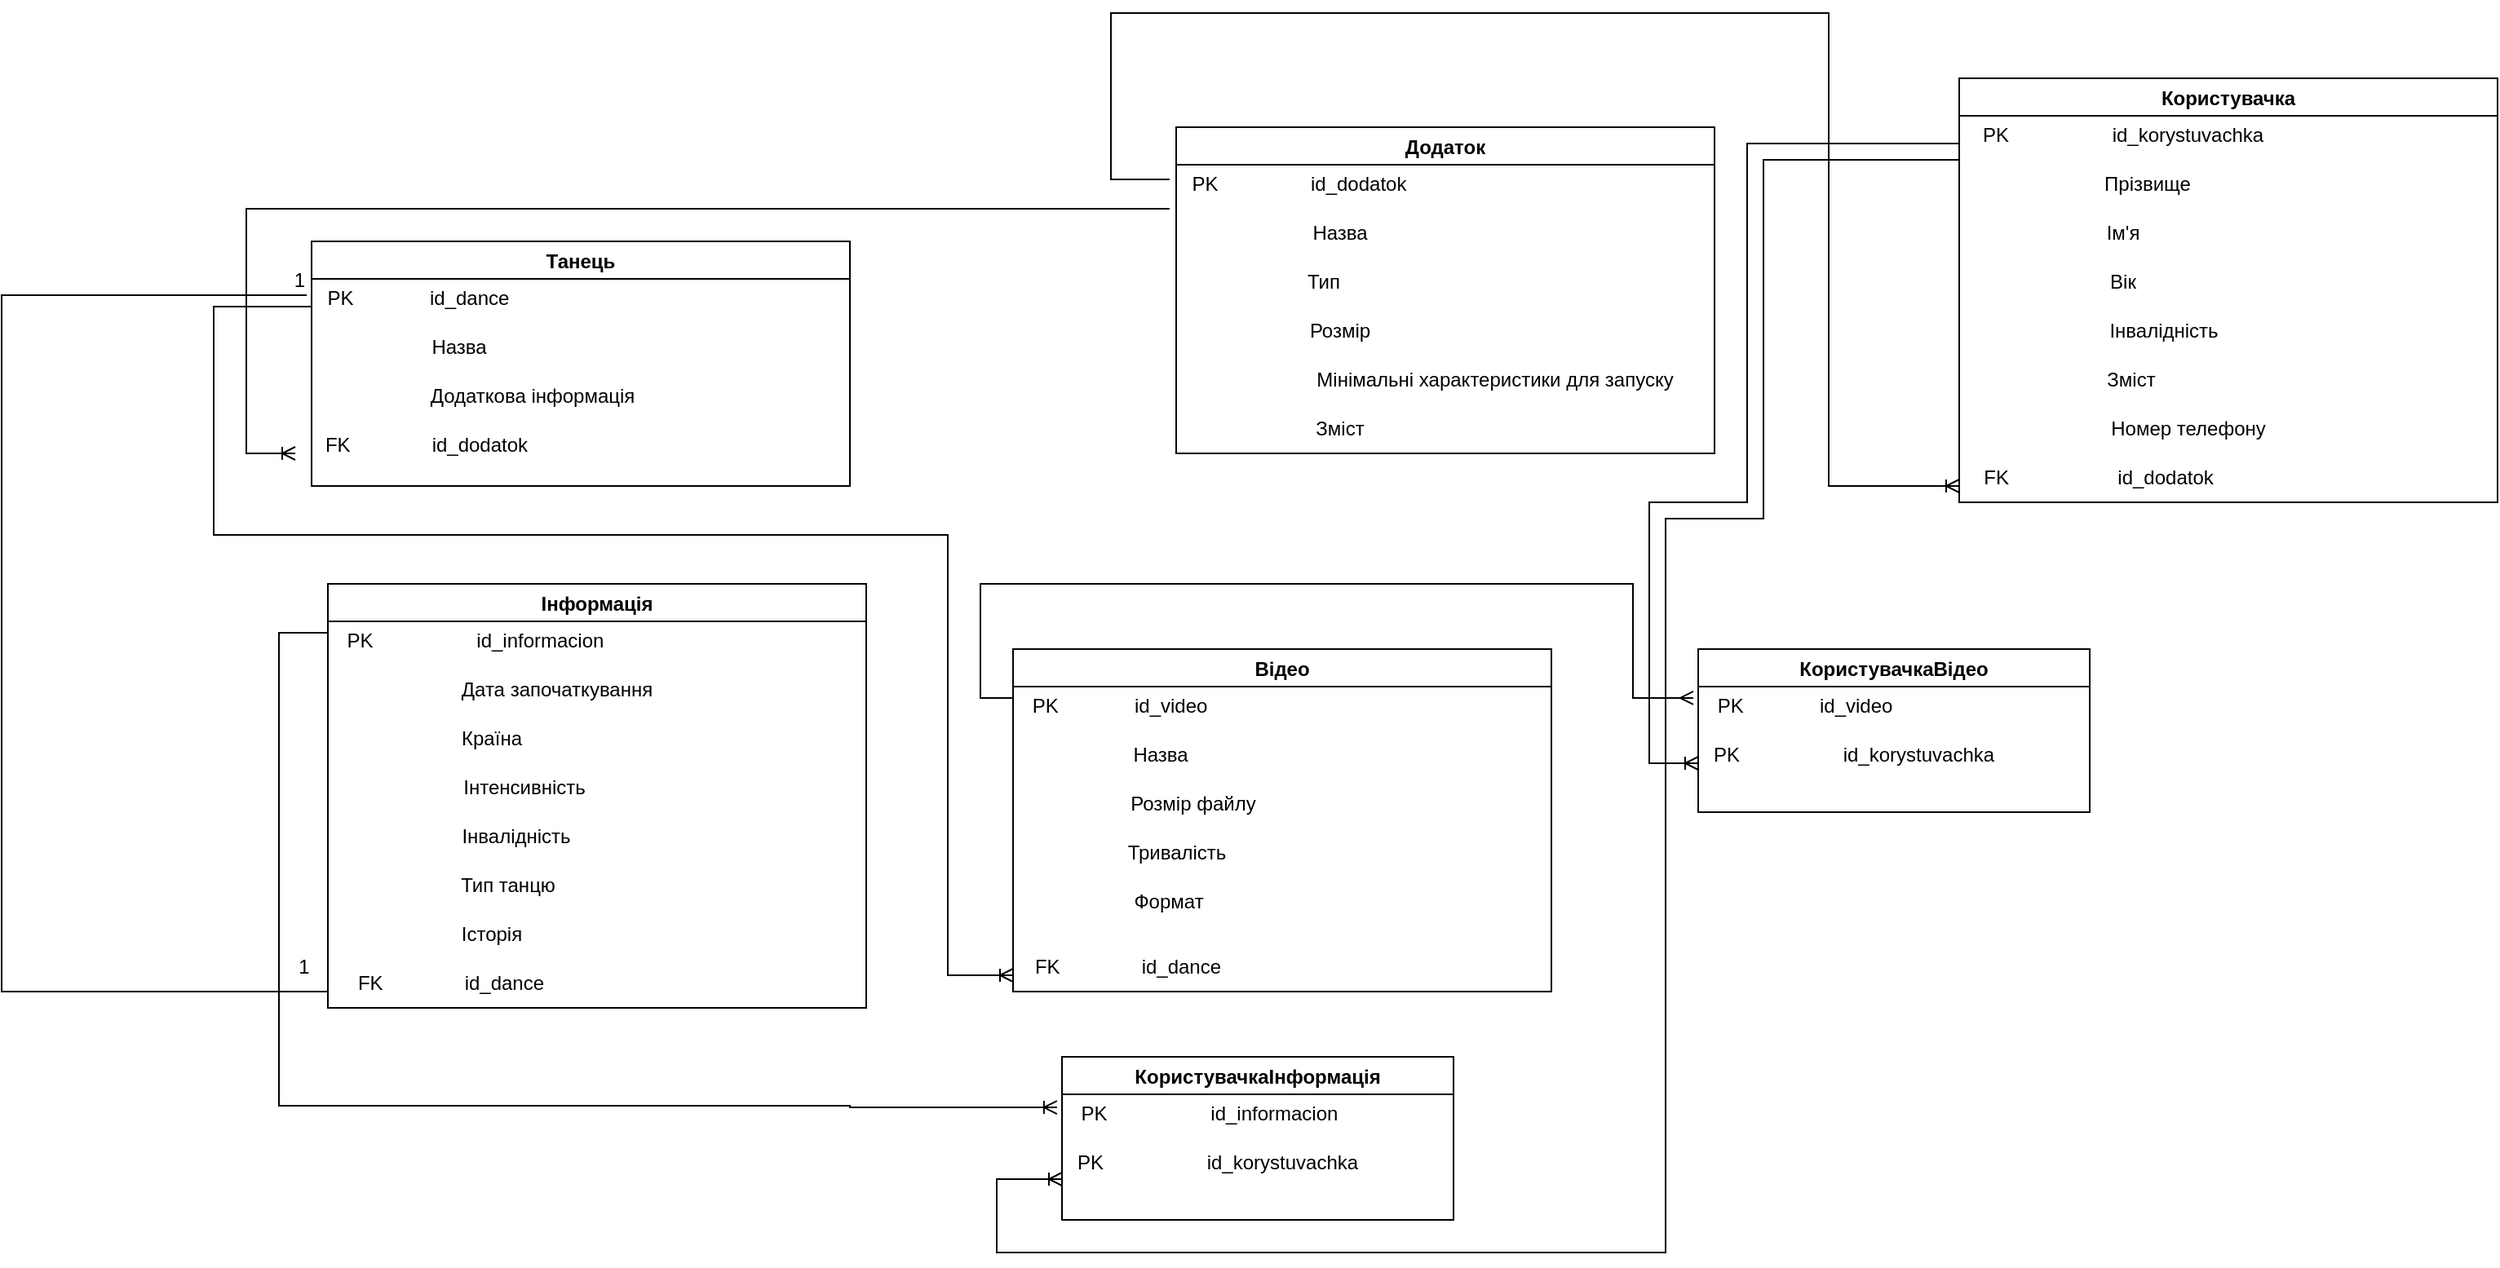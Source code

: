<mxfile version="20.4.0" type="github"><diagram id="HftcZNWS6SqRUbytAove" name="Страница 1"><mxGraphModel dx="1422" dy="-5867" grid="1" gridSize="10" guides="1" tooltips="1" connect="1" arrows="1" fold="1" page="1" pageScale="1" pageWidth="1169" pageHeight="1654" math="0" shadow="0"><root><mxCell id="0"/><mxCell id="1" parent="0"/><mxCell id="cinXa03kZ_z8b9hqFGbd-1" value="Додаток" style="swimlane;" vertex="1" parent="1"><mxGeometry x="930" y="7400" width="330" height="200" as="geometry"/></mxCell><mxCell id="cinXa03kZ_z8b9hqFGbd-2" value="PK &amp;nbsp; &amp;nbsp; &amp;nbsp; &amp;nbsp;&amp;nbsp;&amp;nbsp;&amp;nbsp;&amp;nbsp;&amp;nbsp; &amp;nbsp;&amp;nbsp; id_dodatok" style="text;html=1;align=center;verticalAlign=middle;resizable=0;points=[];autosize=1;strokeColor=none;fillColor=none;" vertex="1" parent="cinXa03kZ_z8b9hqFGbd-1"><mxGeometry y="20" width="150" height="30" as="geometry"/></mxCell><mxCell id="cinXa03kZ_z8b9hqFGbd-3" value="Назва" style="text;html=1;align=center;verticalAlign=middle;resizable=0;points=[];autosize=1;strokeColor=none;fillColor=none;" vertex="1" parent="cinXa03kZ_z8b9hqFGbd-1"><mxGeometry x="70" y="50" width="60" height="30" as="geometry"/></mxCell><mxCell id="cinXa03kZ_z8b9hqFGbd-4" value="Тип" style="text;html=1;align=center;verticalAlign=middle;resizable=0;points=[];autosize=1;strokeColor=none;fillColor=none;" vertex="1" parent="cinXa03kZ_z8b9hqFGbd-1"><mxGeometry x="70" y="80" width="40" height="30" as="geometry"/></mxCell><mxCell id="cinXa03kZ_z8b9hqFGbd-5" value="Розмір" style="text;html=1;align=center;verticalAlign=middle;resizable=0;points=[];autosize=1;strokeColor=none;fillColor=none;" vertex="1" parent="cinXa03kZ_z8b9hqFGbd-1"><mxGeometry x="70" y="110" width="60" height="30" as="geometry"/></mxCell><mxCell id="cinXa03kZ_z8b9hqFGbd-6" value="Мінімальні характеристики для запуску" style="text;html=1;align=center;verticalAlign=middle;resizable=0;points=[];autosize=1;strokeColor=none;fillColor=none;" vertex="1" parent="cinXa03kZ_z8b9hqFGbd-1"><mxGeometry x="70" y="140" width="250" height="30" as="geometry"/></mxCell><mxCell id="cinXa03kZ_z8b9hqFGbd-7" value="Зміст" style="text;html=1;align=center;verticalAlign=middle;resizable=0;points=[];autosize=1;strokeColor=none;fillColor=none;" vertex="1" parent="cinXa03kZ_z8b9hqFGbd-1"><mxGeometry x="75" y="170" width="50" height="30" as="geometry"/></mxCell><mxCell id="cinXa03kZ_z8b9hqFGbd-8" value="Користувачка" style="swimlane;" vertex="1" parent="1"><mxGeometry x="1410" y="7370" width="330" height="260" as="geometry"/></mxCell><mxCell id="cinXa03kZ_z8b9hqFGbd-9" value="PK &amp;nbsp; &amp;nbsp; &amp;nbsp; &amp;nbsp;&amp;nbsp;&amp;nbsp;&amp;nbsp;&amp;nbsp;&amp;nbsp; &amp;nbsp; &amp;nbsp;&amp;nbsp; id_korystuvachka" style="text;html=1;align=center;verticalAlign=middle;resizable=0;points=[];autosize=1;strokeColor=none;fillColor=none;" vertex="1" parent="cinXa03kZ_z8b9hqFGbd-8"><mxGeometry x="5" y="20" width="190" height="30" as="geometry"/></mxCell><mxCell id="cinXa03kZ_z8b9hqFGbd-10" value="Прізвище" style="text;html=1;align=center;verticalAlign=middle;resizable=0;points=[];autosize=1;strokeColor=none;fillColor=none;" vertex="1" parent="cinXa03kZ_z8b9hqFGbd-8"><mxGeometry x="75" y="50" width="80" height="30" as="geometry"/></mxCell><mxCell id="cinXa03kZ_z8b9hqFGbd-11" value="Ім'я" style="text;html=1;align=center;verticalAlign=middle;resizable=0;points=[];autosize=1;strokeColor=none;fillColor=none;" vertex="1" parent="cinXa03kZ_z8b9hqFGbd-8"><mxGeometry x="80" y="80" width="40" height="30" as="geometry"/></mxCell><mxCell id="cinXa03kZ_z8b9hqFGbd-12" value="Вік" style="text;html=1;align=center;verticalAlign=middle;resizable=0;points=[];autosize=1;strokeColor=none;fillColor=none;" vertex="1" parent="cinXa03kZ_z8b9hqFGbd-8"><mxGeometry x="80" y="110" width="40" height="30" as="geometry"/></mxCell><mxCell id="cinXa03kZ_z8b9hqFGbd-13" value="Інвалідність" style="text;html=1;align=center;verticalAlign=middle;resizable=0;points=[];autosize=1;strokeColor=none;fillColor=none;" vertex="1" parent="cinXa03kZ_z8b9hqFGbd-8"><mxGeometry x="80" y="140" width="90" height="30" as="geometry"/></mxCell><mxCell id="cinXa03kZ_z8b9hqFGbd-14" value="Зміст" style="text;html=1;align=center;verticalAlign=middle;resizable=0;points=[];autosize=1;strokeColor=none;fillColor=none;" vertex="1" parent="cinXa03kZ_z8b9hqFGbd-8"><mxGeometry x="80" y="170" width="50" height="30" as="geometry"/></mxCell><mxCell id="cinXa03kZ_z8b9hqFGbd-15" value="Номер телефону" style="text;html=1;align=center;verticalAlign=middle;resizable=0;points=[];autosize=1;strokeColor=none;fillColor=none;" vertex="1" parent="cinXa03kZ_z8b9hqFGbd-8"><mxGeometry x="80" y="200" width="120" height="30" as="geometry"/></mxCell><mxCell id="cinXa03kZ_z8b9hqFGbd-16" value="FK &amp;nbsp; &amp;nbsp;&amp;nbsp; &amp;nbsp; &amp;nbsp; &amp;nbsp;&amp;nbsp;&amp;nbsp;&amp;nbsp;&amp;nbsp;&amp;nbsp; &amp;nbsp;&amp;nbsp; id_dodatok" style="text;html=1;align=center;verticalAlign=middle;resizable=0;points=[];autosize=1;strokeColor=none;fillColor=none;" vertex="1" parent="cinXa03kZ_z8b9hqFGbd-8"><mxGeometry x="5" y="230" width="160" height="30" as="geometry"/></mxCell><mxCell id="cinXa03kZ_z8b9hqFGbd-17" value="Танець" style="swimlane;" vertex="1" parent="1"><mxGeometry x="400" y="7470" width="330" height="150" as="geometry"/></mxCell><mxCell id="cinXa03kZ_z8b9hqFGbd-18" value="PK &amp;nbsp; &amp;nbsp; &amp;nbsp; &amp;nbsp;&amp;nbsp;&amp;nbsp;&amp;nbsp;&amp;nbsp;&amp;nbsp; id_dance" style="text;html=1;align=center;verticalAlign=middle;resizable=0;points=[];autosize=1;strokeColor=none;fillColor=none;" vertex="1" parent="cinXa03kZ_z8b9hqFGbd-17"><mxGeometry y="20" width="130" height="30" as="geometry"/></mxCell><mxCell id="cinXa03kZ_z8b9hqFGbd-19" value="Назва" style="text;html=1;align=center;verticalAlign=middle;resizable=0;points=[];autosize=1;strokeColor=none;fillColor=none;" vertex="1" parent="cinXa03kZ_z8b9hqFGbd-17"><mxGeometry x="60" y="50" width="60" height="30" as="geometry"/></mxCell><mxCell id="cinXa03kZ_z8b9hqFGbd-20" value="Додаткова інформація" style="text;html=1;align=center;verticalAlign=middle;resizable=0;points=[];autosize=1;strokeColor=none;fillColor=none;" vertex="1" parent="cinXa03kZ_z8b9hqFGbd-17"><mxGeometry x="60" y="80" width="150" height="30" as="geometry"/></mxCell><mxCell id="cinXa03kZ_z8b9hqFGbd-21" value="FK &amp;nbsp; &amp;nbsp;&amp;nbsp; &amp;nbsp; &amp;nbsp; &amp;nbsp;&amp;nbsp;&amp;nbsp;&amp;nbsp; id_dodatok" style="text;html=1;align=center;verticalAlign=middle;resizable=0;points=[];autosize=1;strokeColor=none;fillColor=none;" vertex="1" parent="cinXa03kZ_z8b9hqFGbd-17"><mxGeometry y="110" width="140" height="30" as="geometry"/></mxCell><mxCell id="cinXa03kZ_z8b9hqFGbd-22" value="Відео" style="swimlane;" vertex="1" parent="1"><mxGeometry x="830" y="7720" width="330" height="210" as="geometry"/></mxCell><mxCell id="cinXa03kZ_z8b9hqFGbd-23" value="PK &amp;nbsp; &amp;nbsp; &amp;nbsp; &amp;nbsp;&amp;nbsp;&amp;nbsp;&amp;nbsp;&amp;nbsp;&amp;nbsp; id_video" style="text;html=1;align=center;verticalAlign=middle;resizable=0;points=[];autosize=1;strokeColor=none;fillColor=none;" vertex="1" parent="cinXa03kZ_z8b9hqFGbd-22"><mxGeometry y="20" width="130" height="30" as="geometry"/></mxCell><mxCell id="cinXa03kZ_z8b9hqFGbd-24" value="Назва" style="text;html=1;align=center;verticalAlign=middle;resizable=0;points=[];autosize=1;strokeColor=none;fillColor=none;" vertex="1" parent="cinXa03kZ_z8b9hqFGbd-22"><mxGeometry x="60" y="50" width="60" height="30" as="geometry"/></mxCell><mxCell id="cinXa03kZ_z8b9hqFGbd-25" value="Розмір файлу" style="text;html=1;align=center;verticalAlign=middle;resizable=0;points=[];autosize=1;strokeColor=none;fillColor=none;" vertex="1" parent="cinXa03kZ_z8b9hqFGbd-22"><mxGeometry x="60" y="80" width="100" height="30" as="geometry"/></mxCell><mxCell id="cinXa03kZ_z8b9hqFGbd-26" value="FK &amp;nbsp; &amp;nbsp;&amp;nbsp; &amp;nbsp; &amp;nbsp; &amp;nbsp;&amp;nbsp;&amp;nbsp;&amp;nbsp; id_dance" style="text;html=1;align=center;verticalAlign=middle;resizable=0;points=[];autosize=1;strokeColor=none;fillColor=none;" vertex="1" parent="cinXa03kZ_z8b9hqFGbd-22"><mxGeometry x="5" y="180" width="130" height="30" as="geometry"/></mxCell><mxCell id="cinXa03kZ_z8b9hqFGbd-27" value="Тривалість" style="text;html=1;align=center;verticalAlign=middle;resizable=0;points=[];autosize=1;strokeColor=none;fillColor=none;" vertex="1" parent="cinXa03kZ_z8b9hqFGbd-22"><mxGeometry x="60" y="110" width="80" height="30" as="geometry"/></mxCell><mxCell id="cinXa03kZ_z8b9hqFGbd-28" value="Формат" style="text;html=1;align=center;verticalAlign=middle;resizable=0;points=[];autosize=1;strokeColor=none;fillColor=none;" vertex="1" parent="cinXa03kZ_z8b9hqFGbd-22"><mxGeometry x="60" y="140" width="70" height="30" as="geometry"/></mxCell><mxCell id="cinXa03kZ_z8b9hqFGbd-29" value="Інформація" style="swimlane;startSize=23;" vertex="1" parent="1"><mxGeometry x="410" y="7680" width="330" height="260" as="geometry"><mxRectangle x="200" y="700" width="120" height="30" as="alternateBounds"/></mxGeometry></mxCell><mxCell id="cinXa03kZ_z8b9hqFGbd-30" value="PK &amp;nbsp; &amp;nbsp; &amp;nbsp; &amp;nbsp;&amp;nbsp;&amp;nbsp;&amp;nbsp;&amp;nbsp;&amp;nbsp; &amp;nbsp; &amp;nbsp;&amp;nbsp; id_informacion" style="text;html=1;align=center;verticalAlign=middle;resizable=0;points=[];autosize=1;strokeColor=none;fillColor=none;" vertex="1" parent="cinXa03kZ_z8b9hqFGbd-29"><mxGeometry y="20" width="180" height="30" as="geometry"/></mxCell><mxCell id="cinXa03kZ_z8b9hqFGbd-31" value="Дата започаткування" style="text;html=1;align=center;verticalAlign=middle;resizable=0;points=[];autosize=1;strokeColor=none;fillColor=none;" vertex="1" parent="cinXa03kZ_z8b9hqFGbd-29"><mxGeometry x="70" y="50" width="140" height="30" as="geometry"/></mxCell><mxCell id="cinXa03kZ_z8b9hqFGbd-32" value="Країна" style="text;html=1;align=center;verticalAlign=middle;resizable=0;points=[];autosize=1;strokeColor=none;fillColor=none;" vertex="1" parent="cinXa03kZ_z8b9hqFGbd-29"><mxGeometry x="70" y="80" width="60" height="30" as="geometry"/></mxCell><mxCell id="cinXa03kZ_z8b9hqFGbd-33" value="Інтенсивність" style="text;html=1;align=center;verticalAlign=middle;resizable=0;points=[];autosize=1;strokeColor=none;fillColor=none;" vertex="1" parent="cinXa03kZ_z8b9hqFGbd-29"><mxGeometry x="70" y="110" width="100" height="30" as="geometry"/></mxCell><mxCell id="cinXa03kZ_z8b9hqFGbd-34" value="Інвалідність" style="text;html=1;align=center;verticalAlign=middle;resizable=0;points=[];autosize=1;strokeColor=none;fillColor=none;" vertex="1" parent="cinXa03kZ_z8b9hqFGbd-29"><mxGeometry x="70" y="140" width="90" height="30" as="geometry"/></mxCell><mxCell id="cinXa03kZ_z8b9hqFGbd-35" value="Тип танцю" style="text;html=1;align=center;verticalAlign=middle;resizable=0;points=[];autosize=1;strokeColor=none;fillColor=none;" vertex="1" parent="cinXa03kZ_z8b9hqFGbd-29"><mxGeometry x="70" y="170" width="80" height="30" as="geometry"/></mxCell><mxCell id="cinXa03kZ_z8b9hqFGbd-36" value="Історія" style="text;html=1;align=center;verticalAlign=middle;resizable=0;points=[];autosize=1;strokeColor=none;fillColor=none;" vertex="1" parent="cinXa03kZ_z8b9hqFGbd-29"><mxGeometry x="70" y="200" width="60" height="30" as="geometry"/></mxCell><mxCell id="cinXa03kZ_z8b9hqFGbd-37" value="FK &amp;nbsp; &amp;nbsp;&amp;nbsp; &amp;nbsp; &amp;nbsp; &amp;nbsp;&amp;nbsp;&amp;nbsp;&amp;nbsp; id_dance" style="text;html=1;align=center;verticalAlign=middle;resizable=0;points=[];autosize=1;strokeColor=none;fillColor=none;" vertex="1" parent="cinXa03kZ_z8b9hqFGbd-29"><mxGeometry x="10" y="230" width="130" height="30" as="geometry"/></mxCell><mxCell id="cinXa03kZ_z8b9hqFGbd-38" value="" style="edgeStyle=orthogonalEdgeStyle;fontSize=12;html=1;endArrow=ERoneToMany;rounded=0;exitX=-0.027;exitY=0.4;exitDx=0;exitDy=0;exitPerimeter=0;" edge="1" parent="1" source="cinXa03kZ_z8b9hqFGbd-2"><mxGeometry width="100" height="100" relative="1" as="geometry"><mxPoint x="860" y="7430" as="sourcePoint"/><mxPoint x="1410" y="7620" as="targetPoint"/><Array as="points"><mxPoint x="890" y="7432"/><mxPoint x="890" y="7330"/><mxPoint x="1330" y="7330"/><mxPoint x="1330" y="7620"/></Array></mxGeometry></mxCell><mxCell id="cinXa03kZ_z8b9hqFGbd-39" value="" style="edgeStyle=orthogonalEdgeStyle;fontSize=12;html=1;endArrow=ERoneToMany;rounded=0;elbow=vertical;exitX=-0.027;exitY=1;exitDx=0;exitDy=0;exitPerimeter=0;" edge="1" parent="1" source="cinXa03kZ_z8b9hqFGbd-2"><mxGeometry width="100" height="100" relative="1" as="geometry"><mxPoint x="890" y="7440" as="sourcePoint"/><mxPoint x="390" y="7600" as="targetPoint"/><Array as="points"><mxPoint x="360" y="7450"/><mxPoint x="360" y="7600"/></Array></mxGeometry></mxCell><mxCell id="cinXa03kZ_z8b9hqFGbd-40" value="" style="endArrow=none;html=1;rounded=0;elbow=vertical;entryX=-0.023;entryY=0.433;entryDx=0;entryDy=0;entryPerimeter=0;" edge="1" parent="1" target="cinXa03kZ_z8b9hqFGbd-18"><mxGeometry relative="1" as="geometry"><mxPoint x="410" y="7930" as="sourcePoint"/><mxPoint x="280" y="7470" as="targetPoint"/><Array as="points"><mxPoint x="210" y="7930"/><mxPoint x="210" y="7503"/></Array></mxGeometry></mxCell><mxCell id="cinXa03kZ_z8b9hqFGbd-41" value="1" style="resizable=0;html=1;align=right;verticalAlign=bottom;" connectable="0" vertex="1" parent="cinXa03kZ_z8b9hqFGbd-40"><mxGeometry x="1" relative="1" as="geometry"/></mxCell><mxCell id="cinXa03kZ_z8b9hqFGbd-42" value="1" style="text;html=1;align=center;verticalAlign=middle;resizable=0;points=[];autosize=1;strokeColor=none;fillColor=none;" vertex="1" parent="1"><mxGeometry x="380" y="7900" width="30" height="30" as="geometry"/></mxCell><mxCell id="cinXa03kZ_z8b9hqFGbd-43" value="" style="edgeStyle=orthogonalEdgeStyle;fontSize=12;html=1;endArrow=ERoneToMany;rounded=0;exitX=0;exitY=0.25;exitDx=0;exitDy=0;" edge="1" parent="1" source="cinXa03kZ_z8b9hqFGbd-17"><mxGeometry width="100" height="100" relative="1" as="geometry"><mxPoint x="380" y="7510" as="sourcePoint"/><mxPoint x="830" y="7920" as="targetPoint"/><Array as="points"><mxPoint x="400" y="7510"/><mxPoint x="340" y="7510"/><mxPoint x="340" y="7650"/><mxPoint x="790" y="7650"/><mxPoint x="790" y="7920"/></Array></mxGeometry></mxCell><mxCell id="cinXa03kZ_z8b9hqFGbd-44" value="КористувачкаВідео" style="swimlane;" vertex="1" parent="1"><mxGeometry x="1250" y="7720" width="240" height="100" as="geometry"/></mxCell><mxCell id="cinXa03kZ_z8b9hqFGbd-45" value="PK &amp;nbsp; &amp;nbsp; &amp;nbsp; &amp;nbsp;&amp;nbsp;&amp;nbsp;&amp;nbsp;&amp;nbsp;&amp;nbsp; id_video" style="text;html=1;align=center;verticalAlign=middle;resizable=0;points=[];autosize=1;strokeColor=none;fillColor=none;" vertex="1" parent="cinXa03kZ_z8b9hqFGbd-44"><mxGeometry y="20" width="130" height="30" as="geometry"/></mxCell><mxCell id="cinXa03kZ_z8b9hqFGbd-46" value="PK &amp;nbsp; &amp;nbsp; &amp;nbsp; &amp;nbsp;&amp;nbsp;&amp;nbsp;&amp;nbsp;&amp;nbsp;&amp;nbsp; &amp;nbsp; &amp;nbsp;&amp;nbsp; id_korystuvachka" style="text;html=1;align=center;verticalAlign=middle;resizable=0;points=[];autosize=1;strokeColor=none;fillColor=none;" vertex="1" parent="cinXa03kZ_z8b9hqFGbd-44"><mxGeometry y="50" width="190" height="30" as="geometry"/></mxCell><mxCell id="cinXa03kZ_z8b9hqFGbd-47" value="" style="edgeStyle=orthogonalEdgeStyle;fontSize=12;html=1;endArrow=ERmany;rounded=0;elbow=vertical;entryX=-0.023;entryY=0.333;entryDx=0;entryDy=0;entryPerimeter=0;" edge="1" parent="1" target="cinXa03kZ_z8b9hqFGbd-45"><mxGeometry width="100" height="100" relative="1" as="geometry"><mxPoint x="830" y="7750" as="sourcePoint"/><mxPoint x="1240" y="7750" as="targetPoint"/><Array as="points"><mxPoint x="810" y="7750"/><mxPoint x="810" y="7680"/><mxPoint x="1210" y="7680"/><mxPoint x="1210" y="7750"/></Array></mxGeometry></mxCell><mxCell id="cinXa03kZ_z8b9hqFGbd-48" value="" style="edgeStyle=orthogonalEdgeStyle;fontSize=12;html=1;endArrow=ERoneToMany;rounded=0;elbow=vertical;" edge="1" parent="1"><mxGeometry width="100" height="100" relative="1" as="geometry"><mxPoint x="1410" y="7410" as="sourcePoint"/><mxPoint x="1250" y="7790" as="targetPoint"/><Array as="points"><mxPoint x="1280" y="7410"/><mxPoint x="1280" y="7630"/><mxPoint x="1220" y="7630"/><mxPoint x="1220" y="7790"/></Array></mxGeometry></mxCell><mxCell id="cinXa03kZ_z8b9hqFGbd-49" value="КористувачкаІнформація" style="swimlane;" vertex="1" parent="1"><mxGeometry x="860" y="7970" width="240" height="100" as="geometry"/></mxCell><mxCell id="cinXa03kZ_z8b9hqFGbd-50" value="PK &amp;nbsp; &amp;nbsp; &amp;nbsp; &amp;nbsp;&amp;nbsp;&amp;nbsp;&amp;nbsp;&amp;nbsp;&amp;nbsp; &amp;nbsp; &amp;nbsp;&amp;nbsp; id_informacion" style="text;html=1;align=center;verticalAlign=middle;resizable=0;points=[];autosize=1;strokeColor=none;fillColor=none;" vertex="1" parent="cinXa03kZ_z8b9hqFGbd-49"><mxGeometry y="20" width="180" height="30" as="geometry"/></mxCell><mxCell id="cinXa03kZ_z8b9hqFGbd-51" value="PK &amp;nbsp; &amp;nbsp; &amp;nbsp; &amp;nbsp;&amp;nbsp;&amp;nbsp;&amp;nbsp;&amp;nbsp;&amp;nbsp; &amp;nbsp; &amp;nbsp;&amp;nbsp; id_korystuvachka" style="text;html=1;align=center;verticalAlign=middle;resizable=0;points=[];autosize=1;strokeColor=none;fillColor=none;" vertex="1" parent="cinXa03kZ_z8b9hqFGbd-49"><mxGeometry y="50" width="190" height="30" as="geometry"/></mxCell><mxCell id="cinXa03kZ_z8b9hqFGbd-52" value="" style="edgeStyle=orthogonalEdgeStyle;fontSize=12;html=1;endArrow=ERoneToMany;rounded=0;elbow=vertical;entryX=-0.017;entryY=0.367;entryDx=0;entryDy=0;entryPerimeter=0;" edge="1" parent="1" target="cinXa03kZ_z8b9hqFGbd-50"><mxGeometry width="100" height="100" relative="1" as="geometry"><mxPoint x="410" y="7710" as="sourcePoint"/><mxPoint x="850" y="8000" as="targetPoint"/><Array as="points"><mxPoint x="380" y="7710"/><mxPoint x="380" y="8000"/><mxPoint x="730" y="8000"/><mxPoint x="730" y="8001"/></Array></mxGeometry></mxCell><mxCell id="cinXa03kZ_z8b9hqFGbd-53" value="" style="edgeStyle=orthogonalEdgeStyle;fontSize=12;html=1;endArrow=ERoneToMany;rounded=0;elbow=vertical;entryX=0;entryY=0.75;entryDx=0;entryDy=0;" edge="1" parent="1" target="cinXa03kZ_z8b9hqFGbd-49"><mxGeometry width="100" height="100" relative="1" as="geometry"><mxPoint x="1410" y="7420" as="sourcePoint"/><mxPoint x="820" y="8020" as="targetPoint"/><Array as="points"><mxPoint x="1290" y="7420"/><mxPoint x="1290" y="7640"/><mxPoint x="1230" y="7640"/><mxPoint x="1230" y="8090"/><mxPoint x="820" y="8090"/><mxPoint x="820" y="8045"/></Array></mxGeometry></mxCell></root></mxGraphModel></diagram></mxfile>
